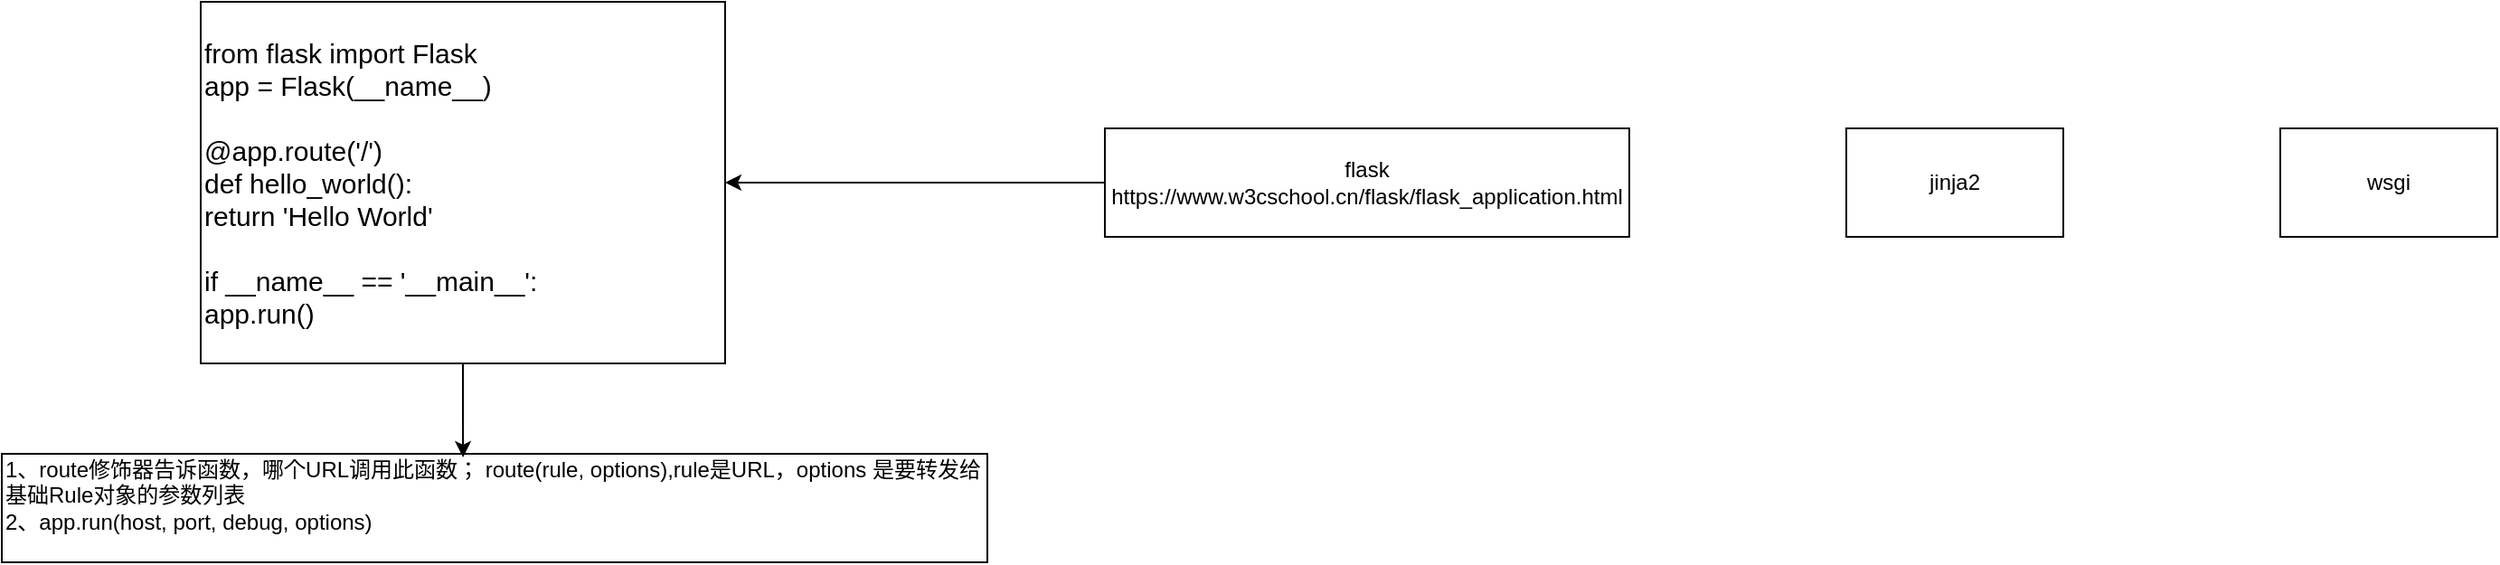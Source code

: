 <mxfile version="14.1.3" type="github">
  <diagram id="C_O_ZMxTlljodNBXf9En" name="Page-1">
    <mxGraphModel dx="2009" dy="707" grid="1" gridSize="10" guides="1" tooltips="1" connect="1" arrows="1" fold="1" page="1" pageScale="1" pageWidth="827" pageHeight="1169" math="0" shadow="0">
      <root>
        <mxCell id="0" />
        <mxCell id="1" parent="0" />
        <mxCell id="8R_pMyDKRRWHcROmqkUm-12" value="" style="edgeStyle=orthogonalEdgeStyle;rounded=0;orthogonalLoop=1;jettySize=auto;html=1;" edge="1" parent="1" source="8R_pMyDKRRWHcROmqkUm-1" target="8R_pMyDKRRWHcROmqkUm-11">
          <mxGeometry relative="1" as="geometry" />
        </mxCell>
        <mxCell id="8R_pMyDKRRWHcROmqkUm-1" value="flask&#xa;https://www.w3cschool.cn/flask/flask_application.html" style="rounded=0;whiteSpace=wrap;align=center;" vertex="1" parent="1">
          <mxGeometry y="110" width="290" height="60" as="geometry" />
        </mxCell>
        <mxCell id="8R_pMyDKRRWHcROmqkUm-2" value="jinja2" style="rounded=0;whiteSpace=wrap;html=1;" vertex="1" parent="1">
          <mxGeometry x="410" y="110" width="120" height="60" as="geometry" />
        </mxCell>
        <mxCell id="8R_pMyDKRRWHcROmqkUm-3" value="wsgi" style="rounded=0;whiteSpace=wrap;html=1;" vertex="1" parent="1">
          <mxGeometry x="650" y="110" width="120" height="60" as="geometry" />
        </mxCell>
        <mxCell id="8R_pMyDKRRWHcROmqkUm-4" value="1、route修饰器告诉函数，哪个URL调用此函数； route(rule, options),rule是URL，options 是要转发给基础Rule对象的参数列表&#xa;2、app.run(host, port, debug, options)&#xa;" style="rounded=0;whiteSpace=wrap;align=left;" vertex="1" parent="1">
          <mxGeometry x="-610" y="290" width="545" height="60" as="geometry" />
        </mxCell>
        <mxCell id="8R_pMyDKRRWHcROmqkUm-13" style="edgeStyle=orthogonalEdgeStyle;rounded=0;orthogonalLoop=1;jettySize=auto;html=1;entryX=0.468;entryY=0.033;entryDx=0;entryDy=0;entryPerimeter=0;fontSize=15;" edge="1" parent="1" source="8R_pMyDKRRWHcROmqkUm-11" target="8R_pMyDKRRWHcROmqkUm-4">
          <mxGeometry relative="1" as="geometry" />
        </mxCell>
        <mxCell id="8R_pMyDKRRWHcROmqkUm-11" value="&lt;span style=&quot;font-size: 15px;&quot;&gt;from flask import Flask&lt;/span&gt;&lt;br style=&quot;padding: 0px; margin: 0px; font-size: 15px;&quot;&gt;&lt;span style=&quot;font-size: 15px;&quot;&gt;app = Flask(__name__)&lt;/span&gt;&lt;br style=&quot;padding: 0px; margin: 0px; font-size: 15px;&quot;&gt;&lt;br style=&quot;padding: 0px; margin: 0px; font-size: 15px;&quot;&gt;&lt;span style=&quot;font-size: 15px;&quot;&gt;@app.route(&#39;/&#39;)&lt;/span&gt;&lt;br style=&quot;padding: 0px; margin: 0px; font-size: 15px;&quot;&gt;&lt;span style=&quot;font-size: 15px;&quot;&gt;def hello_world():&lt;/span&gt;&lt;br style=&quot;padding: 0px; margin: 0px; font-size: 15px;&quot;&gt;&lt;span style=&quot;font-size: 15px;&quot;&gt;return &#39;Hello World&#39;&lt;/span&gt;&lt;br style=&quot;padding: 0px; margin: 0px; font-size: 15px;&quot;&gt;&lt;br style=&quot;padding: 0px; margin: 0px; font-size: 15px;&quot;&gt;&lt;span style=&quot;font-size: 15px;&quot;&gt;if __name__ == &#39;__main__&#39;:&lt;/span&gt;&lt;br style=&quot;padding: 0px; margin: 0px; font-size: 15px;&quot;&gt;&lt;span style=&quot;font-size: 15px;&quot;&gt;app.run()&lt;/span&gt;" style="rounded=0;whiteSpace=wrap;html=1;align=left;fontSize=15;" vertex="1" parent="1">
          <mxGeometry x="-500" y="40" width="290" height="200" as="geometry" />
        </mxCell>
      </root>
    </mxGraphModel>
  </diagram>
</mxfile>
